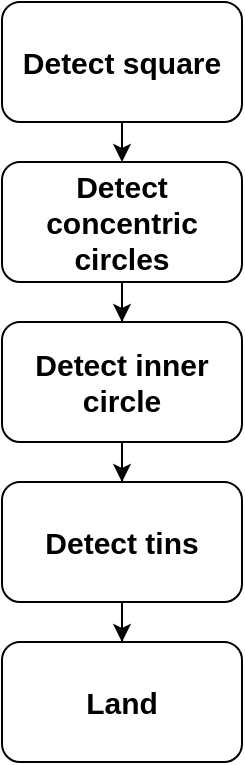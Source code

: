 <mxfile version="24.2.5" type="device">
  <diagram name="Page-1" id="l0MXM9vD9K8zOjjMg7in">
    <mxGraphModel dx="1135" dy="703" grid="1" gridSize="10" guides="1" tooltips="1" connect="1" arrows="1" fold="1" page="1" pageScale="1" pageWidth="850" pageHeight="1100" math="0" shadow="0">
      <root>
        <mxCell id="0" />
        <mxCell id="1" parent="0" />
        <mxCell id="9x6aTGWP-mcX0B8j0t4h-8" value="" style="edgeStyle=orthogonalEdgeStyle;rounded=0;orthogonalLoop=1;jettySize=auto;html=1;" edge="1" parent="1" source="9x6aTGWP-mcX0B8j0t4h-1">
          <mxGeometry relative="1" as="geometry">
            <mxPoint x="430" y="470" as="targetPoint" />
          </mxGeometry>
        </mxCell>
        <mxCell id="9x6aTGWP-mcX0B8j0t4h-1" value="Detect square" style="rounded=1;whiteSpace=wrap;html=1;fontSize=15;fontStyle=1" vertex="1" parent="1">
          <mxGeometry x="370" y="390" width="120" height="60" as="geometry" />
        </mxCell>
        <mxCell id="9x6aTGWP-mcX0B8j0t4h-9" style="edgeStyle=orthogonalEdgeStyle;rounded=0;orthogonalLoop=1;jettySize=auto;html=1;entryX=0.5;entryY=0;entryDx=0;entryDy=0;" edge="1" parent="1" source="9x6aTGWP-mcX0B8j0t4h-3" target="9x6aTGWP-mcX0B8j0t4h-4">
          <mxGeometry relative="1" as="geometry" />
        </mxCell>
        <mxCell id="9x6aTGWP-mcX0B8j0t4h-3" value="Detect concentric circles" style="rounded=1;whiteSpace=wrap;html=1;fontSize=15;fontStyle=1" vertex="1" parent="1">
          <mxGeometry x="370" y="470" width="120" height="60" as="geometry" />
        </mxCell>
        <mxCell id="9x6aTGWP-mcX0B8j0t4h-10" style="edgeStyle=orthogonalEdgeStyle;rounded=0;orthogonalLoop=1;jettySize=auto;html=1;entryX=0.5;entryY=0;entryDx=0;entryDy=0;" edge="1" parent="1" source="9x6aTGWP-mcX0B8j0t4h-4" target="9x6aTGWP-mcX0B8j0t4h-5">
          <mxGeometry relative="1" as="geometry" />
        </mxCell>
        <mxCell id="9x6aTGWP-mcX0B8j0t4h-4" value="Detect inner circle" style="rounded=1;whiteSpace=wrap;html=1;fontSize=15;fontStyle=1" vertex="1" parent="1">
          <mxGeometry x="370" y="550" width="120" height="60" as="geometry" />
        </mxCell>
        <mxCell id="9x6aTGWP-mcX0B8j0t4h-11" style="edgeStyle=orthogonalEdgeStyle;rounded=0;orthogonalLoop=1;jettySize=auto;html=1;entryX=0.5;entryY=0;entryDx=0;entryDy=0;" edge="1" parent="1" source="9x6aTGWP-mcX0B8j0t4h-5" target="9x6aTGWP-mcX0B8j0t4h-6">
          <mxGeometry relative="1" as="geometry" />
        </mxCell>
        <mxCell id="9x6aTGWP-mcX0B8j0t4h-5" value="Detect tins" style="rounded=1;whiteSpace=wrap;html=1;fontSize=15;fontStyle=1" vertex="1" parent="1">
          <mxGeometry x="370" y="630" width="120" height="60" as="geometry" />
        </mxCell>
        <mxCell id="9x6aTGWP-mcX0B8j0t4h-6" value="Land" style="rounded=1;whiteSpace=wrap;html=1;fontSize=15;fontStyle=1" vertex="1" parent="1">
          <mxGeometry x="370" y="710" width="120" height="60" as="geometry" />
        </mxCell>
        <mxCell id="9x6aTGWP-mcX0B8j0t4h-7" style="edgeStyle=orthogonalEdgeStyle;rounded=0;orthogonalLoop=1;jettySize=auto;html=1;exitX=0.5;exitY=1;exitDx=0;exitDy=0;" edge="1" parent="1" source="9x6aTGWP-mcX0B8j0t4h-4" target="9x6aTGWP-mcX0B8j0t4h-4">
          <mxGeometry relative="1" as="geometry" />
        </mxCell>
      </root>
    </mxGraphModel>
  </diagram>
</mxfile>
